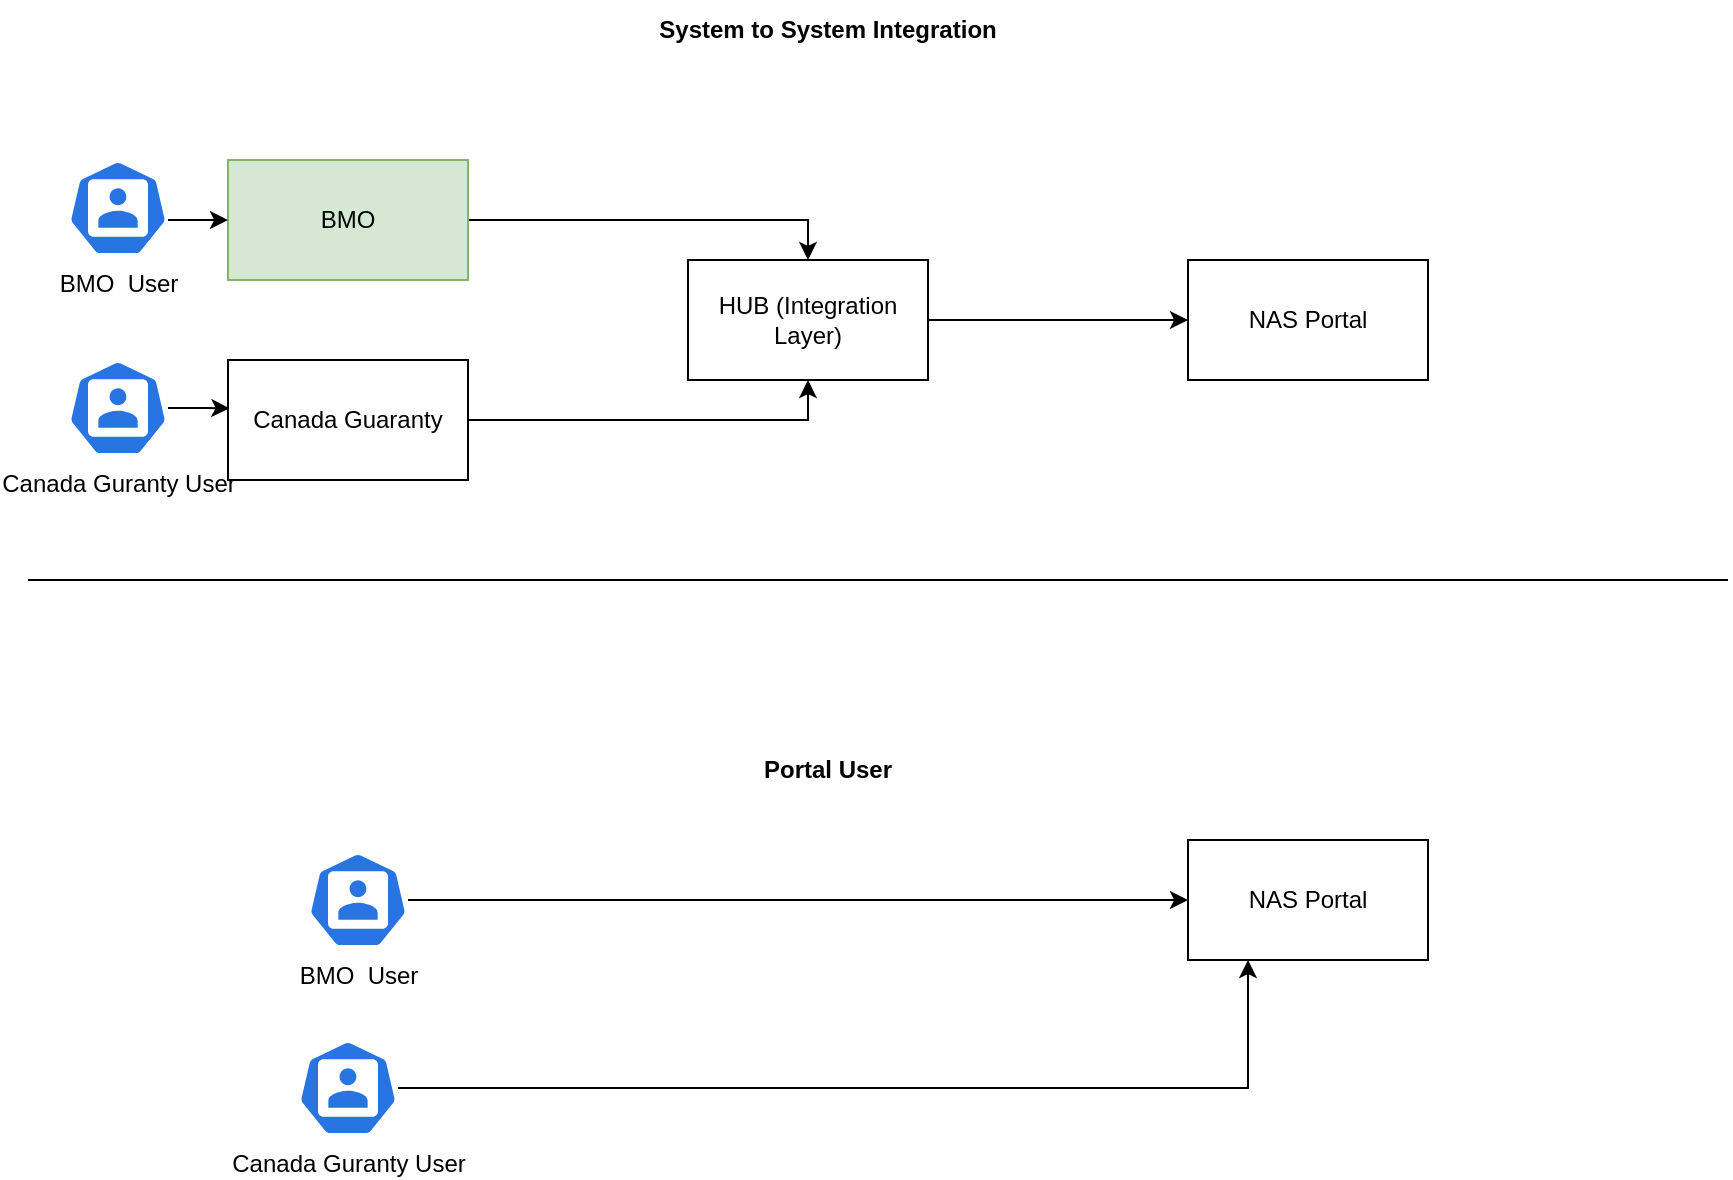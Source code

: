 <mxfile version="15.5.2" type="github" pages="2">
  <diagram id="JeM2oguLR3vM5HerTo6W" name="Integration vs Portal">
    <mxGraphModel dx="2142" dy="741" grid="1" gridSize="10" guides="1" tooltips="1" connect="1" arrows="1" fold="1" page="1" pageScale="1" pageWidth="850" pageHeight="1100" math="0" shadow="0">
      <root>
        <mxCell id="0" />
        <mxCell id="1" parent="0" />
        <mxCell id="SW1_3JVglDq4V3xxYtGE-11" style="edgeStyle=orthogonalEdgeStyle;rounded=0;orthogonalLoop=1;jettySize=auto;html=1;entryX=0.5;entryY=0;entryDx=0;entryDy=0;" edge="1" parent="1" source="SW1_3JVglDq4V3xxYtGE-1" target="SW1_3JVglDq4V3xxYtGE-3">
          <mxGeometry relative="1" as="geometry" />
        </mxCell>
        <mxCell id="SW1_3JVglDq4V3xxYtGE-1" value="BMO" style="rounded=0;whiteSpace=wrap;html=1;fillColor=#d5e8d4;strokeColor=#82b366;" vertex="1" parent="1">
          <mxGeometry x="100" y="230" width="120" height="60" as="geometry" />
        </mxCell>
        <mxCell id="SW1_3JVglDq4V3xxYtGE-12" style="edgeStyle=orthogonalEdgeStyle;rounded=0;orthogonalLoop=1;jettySize=auto;html=1;entryX=0.5;entryY=1;entryDx=0;entryDy=0;" edge="1" parent="1" source="SW1_3JVglDq4V3xxYtGE-2" target="SW1_3JVglDq4V3xxYtGE-3">
          <mxGeometry relative="1" as="geometry" />
        </mxCell>
        <mxCell id="SW1_3JVglDq4V3xxYtGE-2" value="Canada Guaranty" style="rounded=0;whiteSpace=wrap;html=1;" vertex="1" parent="1">
          <mxGeometry x="100" y="330" width="120" height="60" as="geometry" />
        </mxCell>
        <mxCell id="SW1_3JVglDq4V3xxYtGE-13" style="edgeStyle=orthogonalEdgeStyle;rounded=0;orthogonalLoop=1;jettySize=auto;html=1;entryX=0;entryY=0.5;entryDx=0;entryDy=0;" edge="1" parent="1" source="SW1_3JVglDq4V3xxYtGE-3" target="SW1_3JVglDq4V3xxYtGE-4">
          <mxGeometry relative="1" as="geometry" />
        </mxCell>
        <mxCell id="SW1_3JVglDq4V3xxYtGE-3" value="HUB (Integration Layer)" style="rounded=0;whiteSpace=wrap;html=1;" vertex="1" parent="1">
          <mxGeometry x="330" y="280" width="120" height="60" as="geometry" />
        </mxCell>
        <mxCell id="SW1_3JVglDq4V3xxYtGE-4" value="NAS Portal" style="rounded=0;whiteSpace=wrap;html=1;" vertex="1" parent="1">
          <mxGeometry x="580" y="280" width="120" height="60" as="geometry" />
        </mxCell>
        <mxCell id="SW1_3JVglDq4V3xxYtGE-5" value="System to System Integration" style="text;html=1;strokeColor=none;fillColor=none;align=center;verticalAlign=middle;whiteSpace=wrap;rounded=0;fontStyle=1" vertex="1" parent="1">
          <mxGeometry x="305" y="150" width="190" height="30" as="geometry" />
        </mxCell>
        <mxCell id="SW1_3JVglDq4V3xxYtGE-6" value="NAS Portal" style="rounded=0;whiteSpace=wrap;html=1;" vertex="1" parent="1">
          <mxGeometry x="580" y="570" width="120" height="60" as="geometry" />
        </mxCell>
        <mxCell id="SW1_3JVglDq4V3xxYtGE-9" style="edgeStyle=orthogonalEdgeStyle;rounded=0;orthogonalLoop=1;jettySize=auto;html=1;" edge="1" parent="1" source="SW1_3JVglDq4V3xxYtGE-7" target="SW1_3JVglDq4V3xxYtGE-6">
          <mxGeometry relative="1" as="geometry" />
        </mxCell>
        <mxCell id="SW1_3JVglDq4V3xxYtGE-7" value="BMO&amp;nbsp; User&lt;br&gt;" style="sketch=0;html=1;dashed=0;whitespace=wrap;fillColor=#2875E2;strokeColor=#ffffff;points=[[0.005,0.63,0],[0.1,0.2,0],[0.9,0.2,0],[0.5,0,0],[0.995,0.63,0],[0.72,0.99,0],[0.5,1,0],[0.28,0.99,0]];shape=mxgraph.kubernetes.icon;prIcon=user;labelPosition=center;verticalLabelPosition=bottom;align=center;verticalAlign=top;" vertex="1" parent="1">
          <mxGeometry x="140" y="576" width="50" height="48" as="geometry" />
        </mxCell>
        <mxCell id="SW1_3JVglDq4V3xxYtGE-10" style="edgeStyle=orthogonalEdgeStyle;rounded=0;orthogonalLoop=1;jettySize=auto;html=1;entryX=0.25;entryY=1;entryDx=0;entryDy=0;" edge="1" parent="1" source="SW1_3JVglDq4V3xxYtGE-8" target="SW1_3JVglDq4V3xxYtGE-6">
          <mxGeometry relative="1" as="geometry" />
        </mxCell>
        <mxCell id="SW1_3JVglDq4V3xxYtGE-8" value="Canada Guranty User" style="sketch=0;html=1;dashed=0;whitespace=wrap;fillColor=#2875E2;strokeColor=#ffffff;points=[[0.005,0.63,0],[0.1,0.2,0],[0.9,0.2,0],[0.5,0,0],[0.995,0.63,0],[0.72,0.99,0],[0.5,1,0],[0.28,0.99,0]];shape=mxgraph.kubernetes.icon;prIcon=user;labelPosition=center;verticalLabelPosition=bottom;align=center;verticalAlign=top;" vertex="1" parent="1">
          <mxGeometry x="135" y="670" width="50" height="48" as="geometry" />
        </mxCell>
        <mxCell id="SW1_3JVglDq4V3xxYtGE-15" value="Portal User" style="text;html=1;strokeColor=none;fillColor=none;align=center;verticalAlign=middle;whiteSpace=wrap;rounded=0;fontStyle=1" vertex="1" parent="1">
          <mxGeometry x="350" y="520" width="100" height="30" as="geometry" />
        </mxCell>
        <mxCell id="SW1_3JVglDq4V3xxYtGE-16" value="" style="endArrow=none;html=1;rounded=0;" edge="1" parent="1">
          <mxGeometry width="50" height="50" relative="1" as="geometry">
            <mxPoint y="440" as="sourcePoint" />
            <mxPoint x="850" y="440" as="targetPoint" />
          </mxGeometry>
        </mxCell>
        <mxCell id="e4-q6ELuzg-SGm9NoS32-3" style="edgeStyle=orthogonalEdgeStyle;rounded=0;orthogonalLoop=1;jettySize=auto;html=1;entryX=0;entryY=0.5;entryDx=0;entryDy=0;" edge="1" parent="1" source="e4-q6ELuzg-SGm9NoS32-1" target="SW1_3JVglDq4V3xxYtGE-1">
          <mxGeometry relative="1" as="geometry">
            <Array as="points">
              <mxPoint x="80" y="260" />
              <mxPoint x="80" y="260" />
            </Array>
          </mxGeometry>
        </mxCell>
        <mxCell id="e4-q6ELuzg-SGm9NoS32-1" value="BMO&amp;nbsp; User&lt;br&gt;" style="sketch=0;html=1;dashed=0;whitespace=wrap;fillColor=#2875E2;strokeColor=#ffffff;points=[[0.005,0.63,0],[0.1,0.2,0],[0.9,0.2,0],[0.5,0,0],[0.995,0.63,0],[0.72,0.99,0],[0.5,1,0],[0.28,0.99,0]];shape=mxgraph.kubernetes.icon;prIcon=user;labelPosition=center;verticalLabelPosition=bottom;align=center;verticalAlign=top;" vertex="1" parent="1">
          <mxGeometry x="20" y="230" width="50" height="48" as="geometry" />
        </mxCell>
        <mxCell id="e4-q6ELuzg-SGm9NoS32-4" style="edgeStyle=orthogonalEdgeStyle;rounded=0;orthogonalLoop=1;jettySize=auto;html=1;entryX=0.006;entryY=0.403;entryDx=0;entryDy=0;entryPerimeter=0;" edge="1" parent="1" source="e4-q6ELuzg-SGm9NoS32-2" target="SW1_3JVglDq4V3xxYtGE-2">
          <mxGeometry relative="1" as="geometry" />
        </mxCell>
        <mxCell id="e4-q6ELuzg-SGm9NoS32-2" value="Canada Guranty User" style="sketch=0;html=1;dashed=0;whitespace=wrap;fillColor=#2875E2;strokeColor=#ffffff;points=[[0.005,0.63,0],[0.1,0.2,0],[0.9,0.2,0],[0.5,0,0],[0.995,0.63,0],[0.72,0.99,0],[0.5,1,0],[0.28,0.99,0]];shape=mxgraph.kubernetes.icon;prIcon=user;labelPosition=center;verticalLabelPosition=bottom;align=center;verticalAlign=top;" vertex="1" parent="1">
          <mxGeometry x="20" y="330" width="50" height="48" as="geometry" />
        </mxCell>
      </root>
    </mxGraphModel>
  </diagram>
  <diagram id="o-eeeiNrzpKDs-W8EStB" name="Page-2">
    <mxGraphModel dx="1013" dy="882" grid="1" gridSize="10" guides="1" tooltips="1" connect="1" arrows="1" fold="1" page="1" pageScale="1" pageWidth="850" pageHeight="1100" math="0" shadow="0">
      <root>
        <mxCell id="aWakN3xKCvsbxcJz1XHm-0" />
        <mxCell id="aWakN3xKCvsbxcJz1XHm-1" parent="aWakN3xKCvsbxcJz1XHm-0" />
      </root>
    </mxGraphModel>
  </diagram>
</mxfile>
